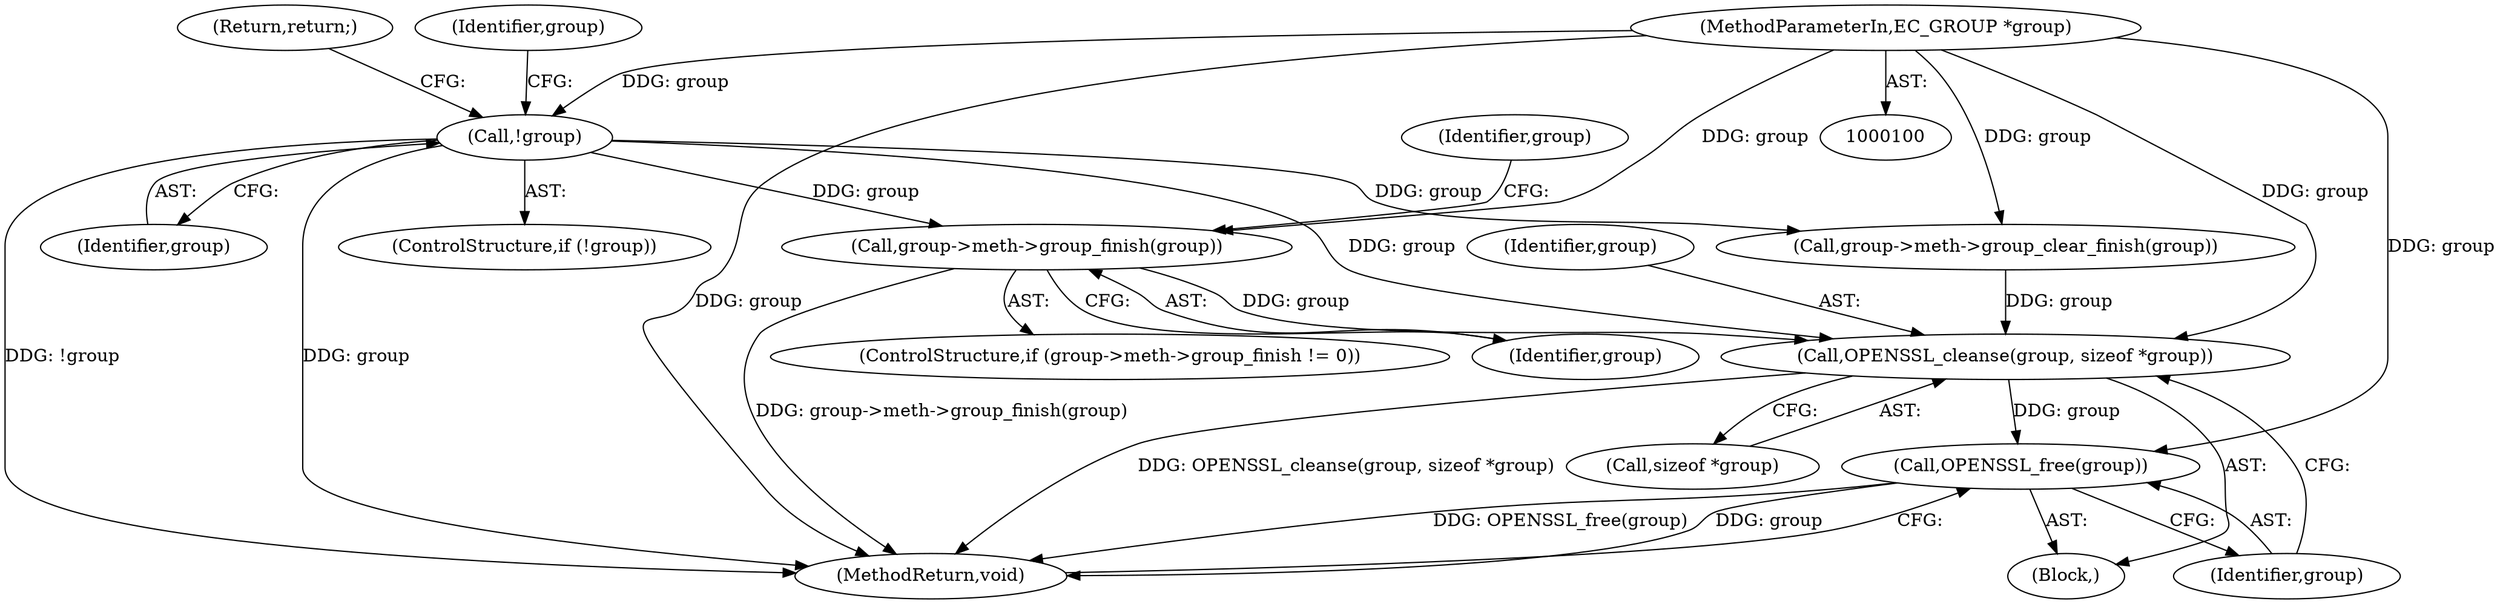 digraph "0_openssl_8aed2a7548362e88e84a7feb795a3a97e8395008@pointer" {
"1000126" [label="(Call,group->meth->group_finish(group))"];
"1000104" [label="(Call,!group)"];
"1000101" [label="(MethodParameterIn,EC_GROUP *group)"];
"1000167" [label="(Call,OPENSSL_cleanse(group, sizeof *group))"];
"1000172" [label="(Call,OPENSSL_free(group))"];
"1000131" [label="(Identifier,group)"];
"1000174" [label="(MethodReturn,void)"];
"1000168" [label="(Identifier,group)"];
"1000103" [label="(ControlStructure,if (!group))"];
"1000169" [label="(Call,sizeof *group)"];
"1000173" [label="(Identifier,group)"];
"1000115" [label="(Call,group->meth->group_clear_finish(group))"];
"1000126" [label="(Call,group->meth->group_finish(group))"];
"1000102" [label="(Block,)"];
"1000167" [label="(Call,OPENSSL_cleanse(group, sizeof *group))"];
"1000127" [label="(Identifier,group)"];
"1000101" [label="(MethodParameterIn,EC_GROUP *group)"];
"1000105" [label="(Identifier,group)"];
"1000118" [label="(ControlStructure,if (group->meth->group_finish != 0))"];
"1000111" [label="(Identifier,group)"];
"1000172" [label="(Call,OPENSSL_free(group))"];
"1000106" [label="(Return,return;)"];
"1000104" [label="(Call,!group)"];
"1000126" -> "1000118"  [label="AST: "];
"1000126" -> "1000127"  [label="CFG: "];
"1000127" -> "1000126"  [label="AST: "];
"1000131" -> "1000126"  [label="CFG: "];
"1000126" -> "1000174"  [label="DDG: group->meth->group_finish(group)"];
"1000104" -> "1000126"  [label="DDG: group"];
"1000101" -> "1000126"  [label="DDG: group"];
"1000126" -> "1000167"  [label="DDG: group"];
"1000104" -> "1000103"  [label="AST: "];
"1000104" -> "1000105"  [label="CFG: "];
"1000105" -> "1000104"  [label="AST: "];
"1000106" -> "1000104"  [label="CFG: "];
"1000111" -> "1000104"  [label="CFG: "];
"1000104" -> "1000174"  [label="DDG: !group"];
"1000104" -> "1000174"  [label="DDG: group"];
"1000101" -> "1000104"  [label="DDG: group"];
"1000104" -> "1000115"  [label="DDG: group"];
"1000104" -> "1000167"  [label="DDG: group"];
"1000101" -> "1000100"  [label="AST: "];
"1000101" -> "1000174"  [label="DDG: group"];
"1000101" -> "1000115"  [label="DDG: group"];
"1000101" -> "1000167"  [label="DDG: group"];
"1000101" -> "1000172"  [label="DDG: group"];
"1000167" -> "1000102"  [label="AST: "];
"1000167" -> "1000169"  [label="CFG: "];
"1000168" -> "1000167"  [label="AST: "];
"1000169" -> "1000167"  [label="AST: "];
"1000173" -> "1000167"  [label="CFG: "];
"1000167" -> "1000174"  [label="DDG: OPENSSL_cleanse(group, sizeof *group)"];
"1000115" -> "1000167"  [label="DDG: group"];
"1000167" -> "1000172"  [label="DDG: group"];
"1000172" -> "1000102"  [label="AST: "];
"1000172" -> "1000173"  [label="CFG: "];
"1000173" -> "1000172"  [label="AST: "];
"1000174" -> "1000172"  [label="CFG: "];
"1000172" -> "1000174"  [label="DDG: OPENSSL_free(group)"];
"1000172" -> "1000174"  [label="DDG: group"];
}
